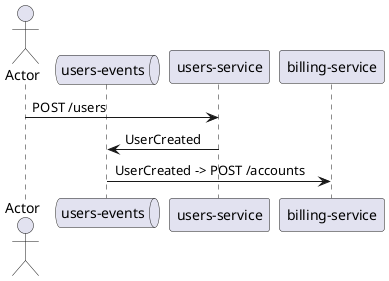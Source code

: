 @startuml
actor Actor as actor
queue "users-events" as kafka

actor -> "users-service" : POST /users
"users-service" -> kafka : UserCreated
kafka -> "billing-service" : UserCreated -> POST /accounts
@enduml